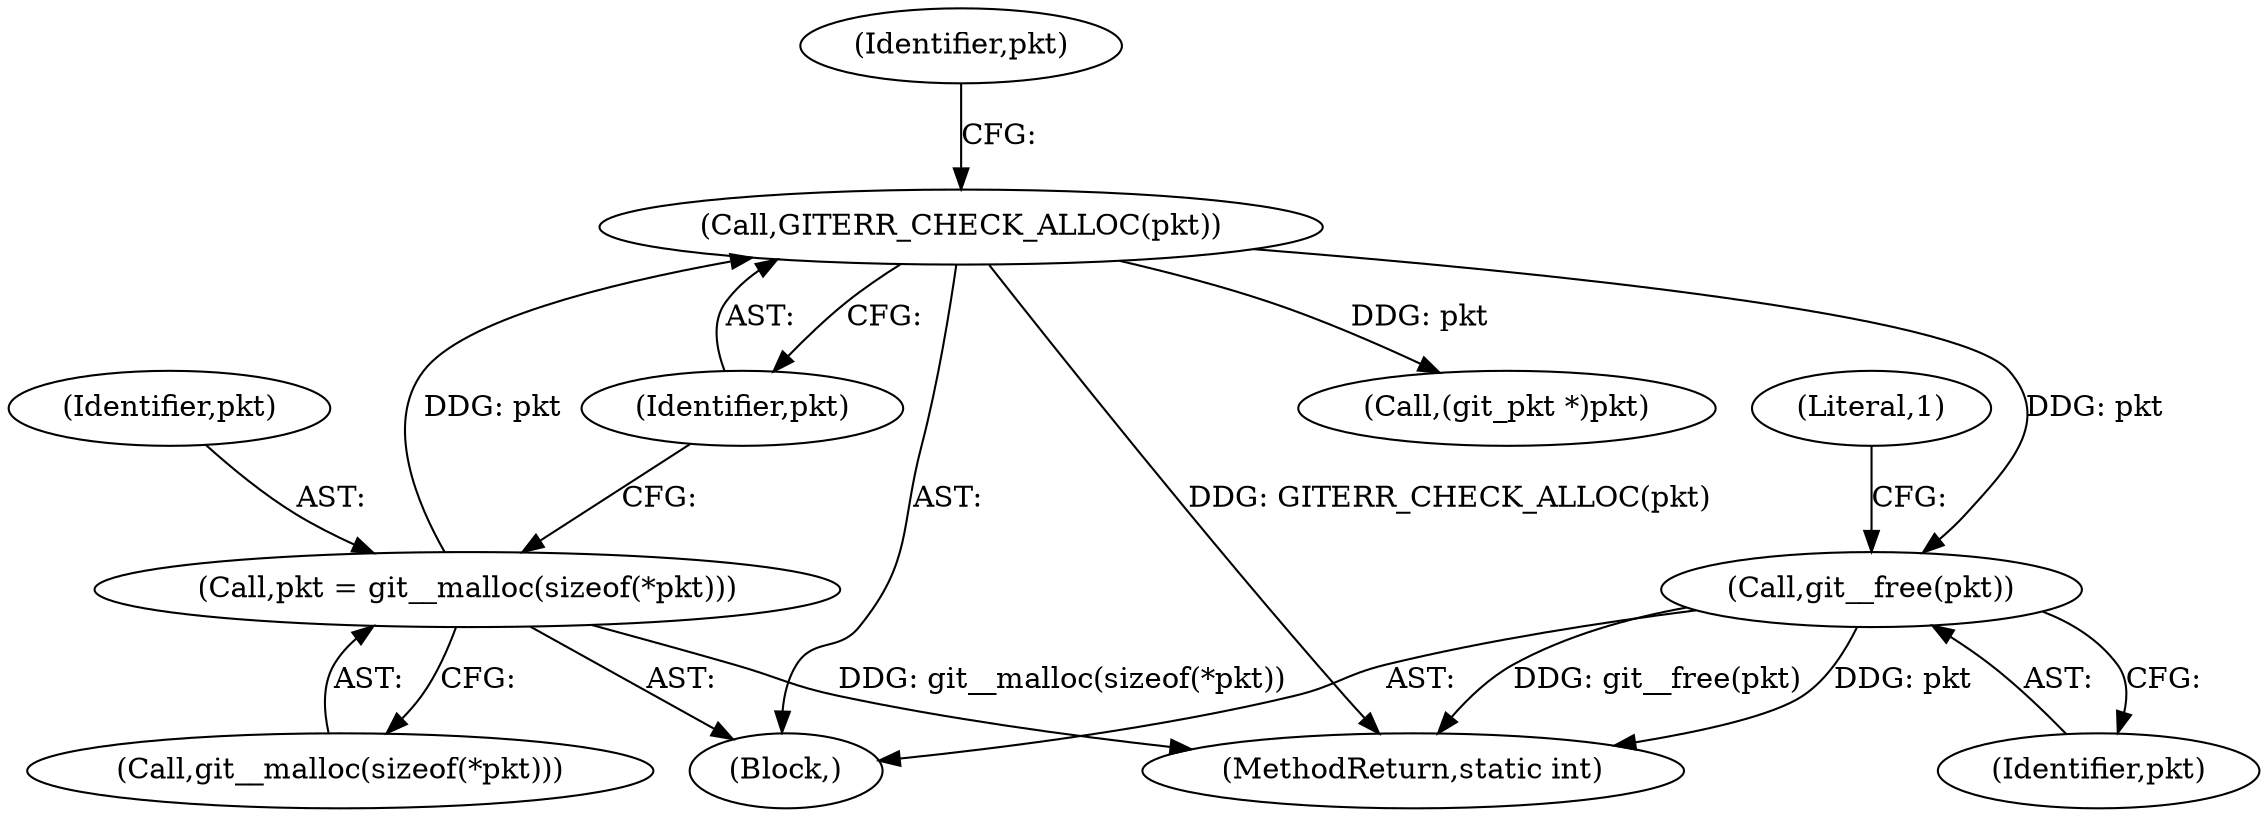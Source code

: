 digraph "0_libgit2_1f9a8510e1d2f20ed7334eeeddb92c4dd8e7c649@API" {
"1000251" [label="(Call,git__free(pkt))"];
"1000115" [label="(Call,GITERR_CHECK_ALLOC(pkt))"];
"1000109" [label="(Call,pkt = git__malloc(sizeof(*pkt)))"];
"1000116" [label="(Identifier,pkt)"];
"1000109" [label="(Call,pkt = git__malloc(sizeof(*pkt)))"];
"1000110" [label="(Identifier,pkt)"];
"1000252" [label="(Identifier,pkt)"];
"1000105" [label="(Block,)"];
"1000256" [label="(MethodReturn,static int)"];
"1000119" [label="(Identifier,pkt)"];
"1000238" [label="(Call,(git_pkt *)pkt)"];
"1000255" [label="(Literal,1)"];
"1000251" [label="(Call,git__free(pkt))"];
"1000111" [label="(Call,git__malloc(sizeof(*pkt)))"];
"1000115" [label="(Call,GITERR_CHECK_ALLOC(pkt))"];
"1000251" -> "1000105"  [label="AST: "];
"1000251" -> "1000252"  [label="CFG: "];
"1000252" -> "1000251"  [label="AST: "];
"1000255" -> "1000251"  [label="CFG: "];
"1000251" -> "1000256"  [label="DDG: git__free(pkt)"];
"1000251" -> "1000256"  [label="DDG: pkt"];
"1000115" -> "1000251"  [label="DDG: pkt"];
"1000115" -> "1000105"  [label="AST: "];
"1000115" -> "1000116"  [label="CFG: "];
"1000116" -> "1000115"  [label="AST: "];
"1000119" -> "1000115"  [label="CFG: "];
"1000115" -> "1000256"  [label="DDG: GITERR_CHECK_ALLOC(pkt)"];
"1000109" -> "1000115"  [label="DDG: pkt"];
"1000115" -> "1000238"  [label="DDG: pkt"];
"1000109" -> "1000105"  [label="AST: "];
"1000109" -> "1000111"  [label="CFG: "];
"1000110" -> "1000109"  [label="AST: "];
"1000111" -> "1000109"  [label="AST: "];
"1000116" -> "1000109"  [label="CFG: "];
"1000109" -> "1000256"  [label="DDG: git__malloc(sizeof(*pkt))"];
}
